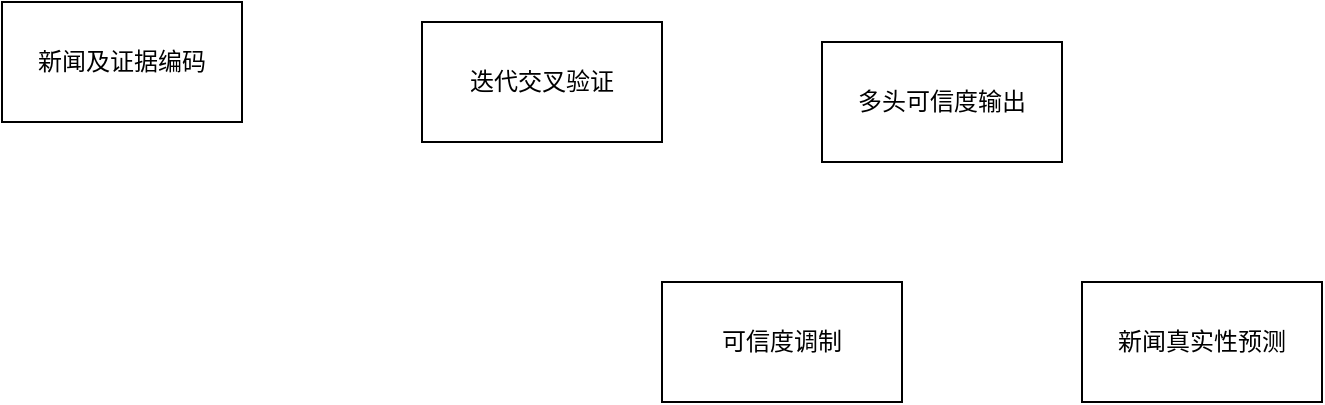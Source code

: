 <mxfile version="21.3.8" type="github">
  <diagram name="第 1 页" id="vpw0rN1hnzDOYSIyeUgU">
    <mxGraphModel dx="899" dy="668" grid="1" gridSize="10" guides="1" tooltips="1" connect="1" arrows="1" fold="1" page="1" pageScale="1" pageWidth="827" pageHeight="1169" math="0" shadow="0">
      <root>
        <mxCell id="0" />
        <mxCell id="1" parent="0" />
        <mxCell id="9wahHZDM_DlXY9FzTGO2-3" value="新闻及证据编码" style="rounded=0;whiteSpace=wrap;html=1;" vertex="1" parent="1">
          <mxGeometry x="60" y="140" width="120" height="60" as="geometry" />
        </mxCell>
        <mxCell id="9wahHZDM_DlXY9FzTGO2-4" value="迭代交叉验证" style="rounded=0;whiteSpace=wrap;html=1;" vertex="1" parent="1">
          <mxGeometry x="270" y="150" width="120" height="60" as="geometry" />
        </mxCell>
        <mxCell id="9wahHZDM_DlXY9FzTGO2-5" value="多头可信度输出" style="rounded=0;whiteSpace=wrap;html=1;" vertex="1" parent="1">
          <mxGeometry x="470" y="160" width="120" height="60" as="geometry" />
        </mxCell>
        <mxCell id="9wahHZDM_DlXY9FzTGO2-6" value="可信度调制" style="rounded=0;whiteSpace=wrap;html=1;" vertex="1" parent="1">
          <mxGeometry x="390" y="280" width="120" height="60" as="geometry" />
        </mxCell>
        <mxCell id="9wahHZDM_DlXY9FzTGO2-7" value="新闻真实性预测" style="rounded=0;whiteSpace=wrap;html=1;" vertex="1" parent="1">
          <mxGeometry x="600" y="280" width="120" height="60" as="geometry" />
        </mxCell>
      </root>
    </mxGraphModel>
  </diagram>
</mxfile>
